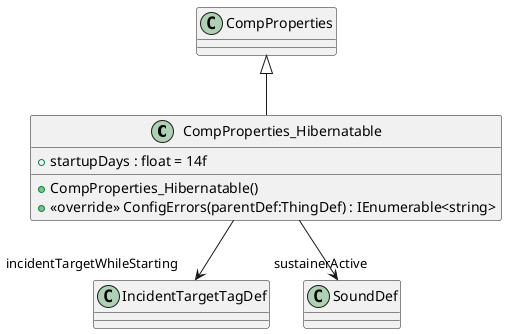 @startuml
class CompProperties_Hibernatable {
    + startupDays : float = 14f
    + CompProperties_Hibernatable()
    + <<override>> ConfigErrors(parentDef:ThingDef) : IEnumerable<string>
}
CompProperties <|-- CompProperties_Hibernatable
CompProperties_Hibernatable --> "incidentTargetWhileStarting" IncidentTargetTagDef
CompProperties_Hibernatable --> "sustainerActive" SoundDef
@enduml
